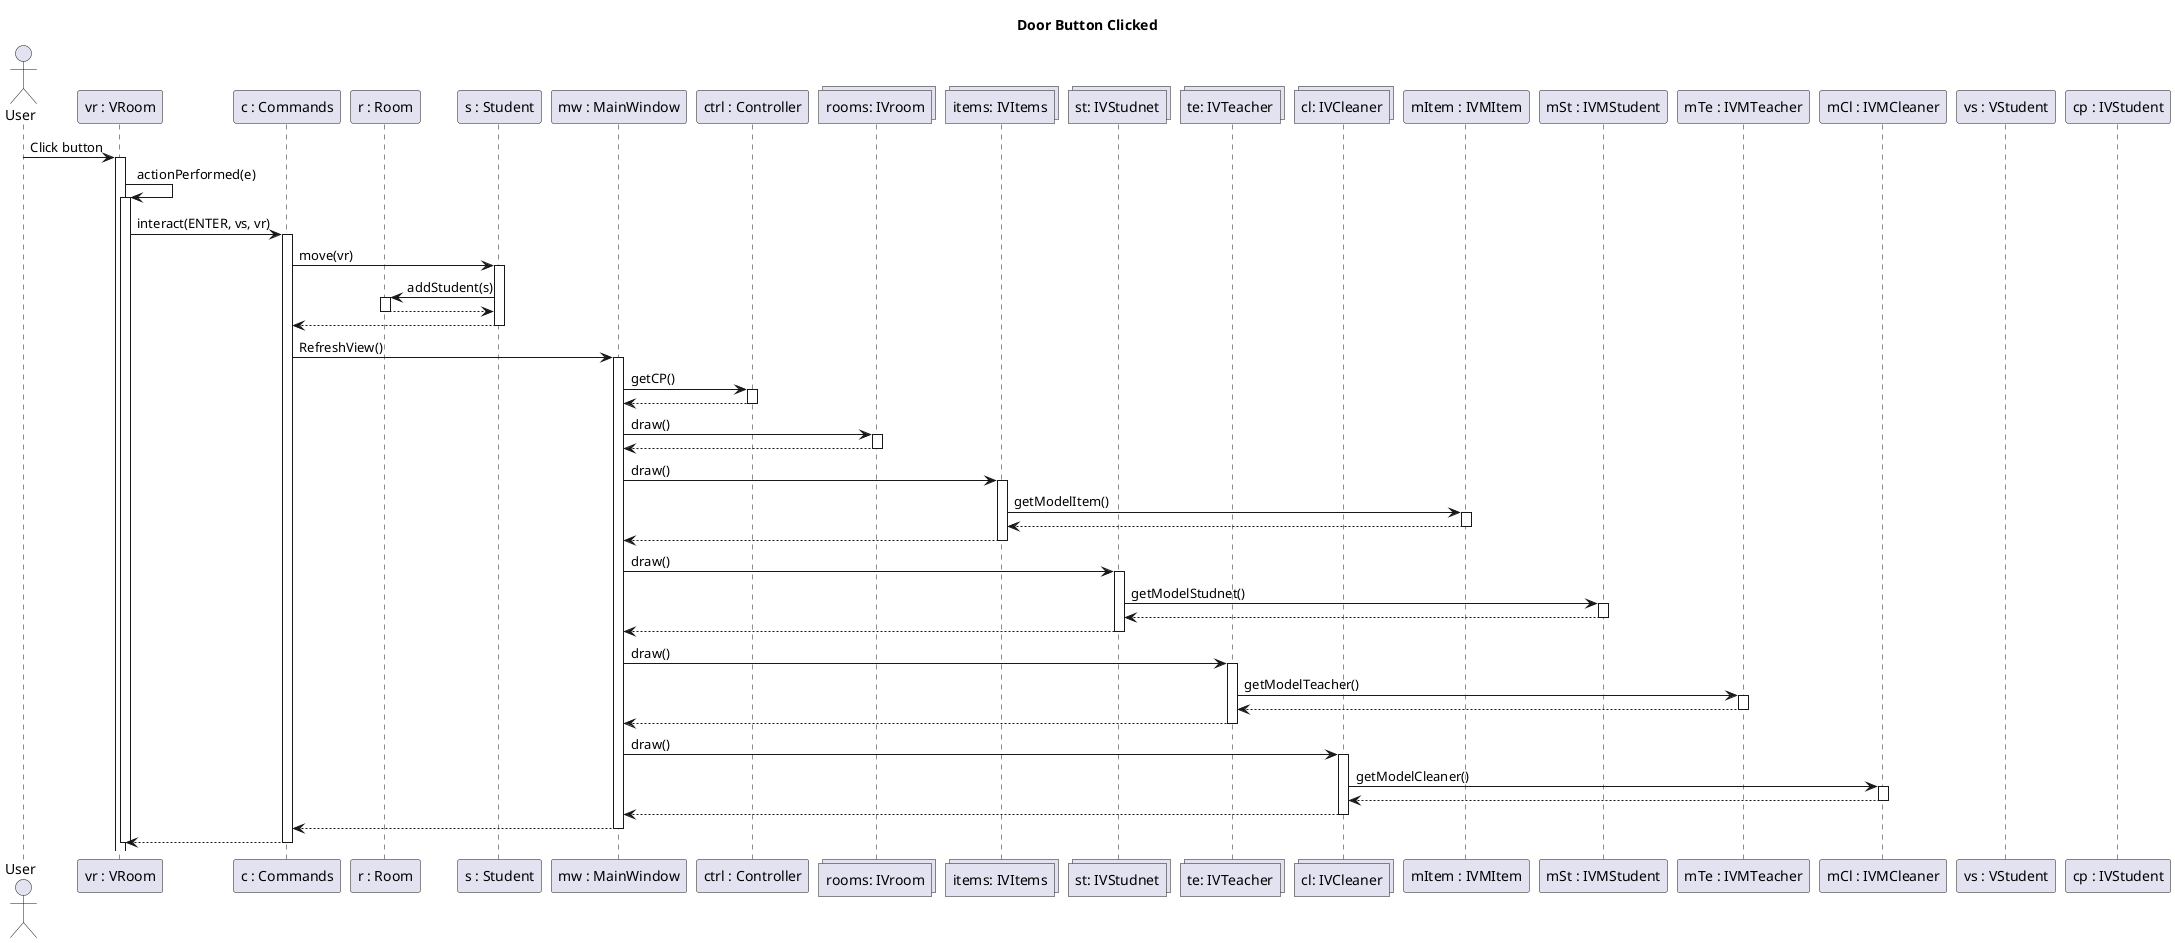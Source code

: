 @startuml student_enter_student
title Door Button Clicked

actor User as c
participant "vr : VRoom" as vr
participant "c : Commands" as com
participant "r : Room" as r
participant "s : Student" as s

participant "mw : MainWindow" as mw
participant "ctrl : Controller" as ctrl
collections "rooms: IVroom" as rooms
collections "items: IVItems" as items
collections "st: IVStudnet" as students
collections "te: IVTeacher" as teachers
collections "cl: IVCleaner" as cleaners
participant "mItem : IVMItem" as mItem
participant "mSt : IVMStudent" as mSt
participant "mTe : IVMTeacher" as mTe
participant "mCl : IVMCleaner" as mCl
participant "vs : VStudent" as vs
participant "cp : IVStudent" as cp
'participants

c -> vr ++: Click button

    vr -> vr ++: actionPerformed(e)
        vr -> com ++ : interact(ENTER, vs, vr)

            com -> s : move(vr)
                Activate s
                s -> r : addStudent(s)
                Activate r
                r --> s 
                Deactivate r
            com <-- s --

            com -> mw ++: RefreshView()

                mw -> ctrl ++ : getCP()
                mw <-- ctrl --
                mw -> rooms ++ : draw()
                mw <-- rooms --
                mw -> items ++ : draw()
                    items -> mItem ++ : getModelItem()
                    items <-- mItem --
                mw <-- items --
                mw -> students ++ : draw()
                    students -> mSt ++ : getModelStudnet()
                    students <-- mSt --
                mw <-- students --
                mw -> teachers ++ : draw()
                    teachers -> mTe ++ : getModelTeacher()
                    teachers <-- mTe --
                mw <-- teachers --
                mw -> cleaners ++ : draw()
                    cleaners -> mCl ++ : getModelCleaner()
                    cleaners <-- mCl --
                mw <-- cleaners --
            com <-- mw --

        vr <-- com --

    deactivate vr
deactivate c
@enduml